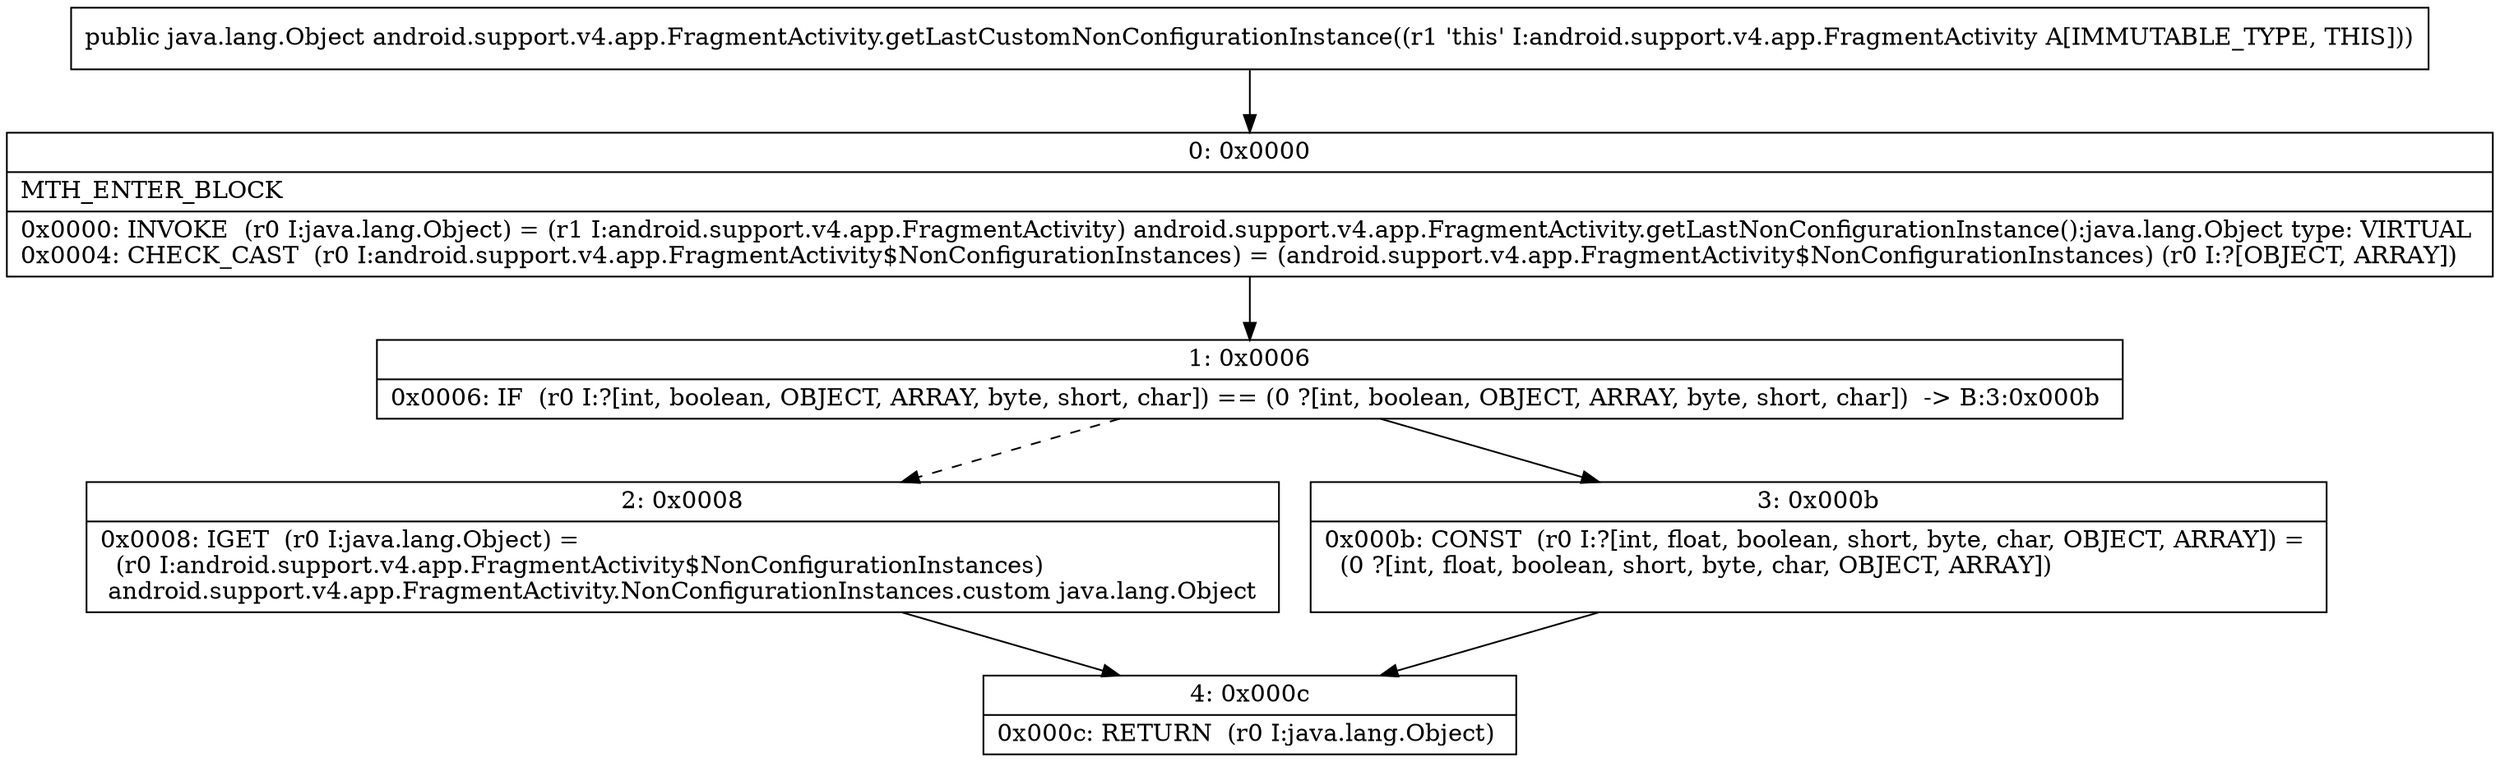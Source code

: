 digraph "CFG forandroid.support.v4.app.FragmentActivity.getLastCustomNonConfigurationInstance()Ljava\/lang\/Object;" {
Node_0 [shape=record,label="{0\:\ 0x0000|MTH_ENTER_BLOCK\l|0x0000: INVOKE  (r0 I:java.lang.Object) = (r1 I:android.support.v4.app.FragmentActivity) android.support.v4.app.FragmentActivity.getLastNonConfigurationInstance():java.lang.Object type: VIRTUAL \l0x0004: CHECK_CAST  (r0 I:android.support.v4.app.FragmentActivity$NonConfigurationInstances) = (android.support.v4.app.FragmentActivity$NonConfigurationInstances) (r0 I:?[OBJECT, ARRAY]) \l}"];
Node_1 [shape=record,label="{1\:\ 0x0006|0x0006: IF  (r0 I:?[int, boolean, OBJECT, ARRAY, byte, short, char]) == (0 ?[int, boolean, OBJECT, ARRAY, byte, short, char])  \-\> B:3:0x000b \l}"];
Node_2 [shape=record,label="{2\:\ 0x0008|0x0008: IGET  (r0 I:java.lang.Object) = \l  (r0 I:android.support.v4.app.FragmentActivity$NonConfigurationInstances)\l android.support.v4.app.FragmentActivity.NonConfigurationInstances.custom java.lang.Object \l}"];
Node_3 [shape=record,label="{3\:\ 0x000b|0x000b: CONST  (r0 I:?[int, float, boolean, short, byte, char, OBJECT, ARRAY]) = \l  (0 ?[int, float, boolean, short, byte, char, OBJECT, ARRAY])\l \l}"];
Node_4 [shape=record,label="{4\:\ 0x000c|0x000c: RETURN  (r0 I:java.lang.Object) \l}"];
MethodNode[shape=record,label="{public java.lang.Object android.support.v4.app.FragmentActivity.getLastCustomNonConfigurationInstance((r1 'this' I:android.support.v4.app.FragmentActivity A[IMMUTABLE_TYPE, THIS])) }"];
MethodNode -> Node_0;
Node_0 -> Node_1;
Node_1 -> Node_2[style=dashed];
Node_1 -> Node_3;
Node_2 -> Node_4;
Node_3 -> Node_4;
}

